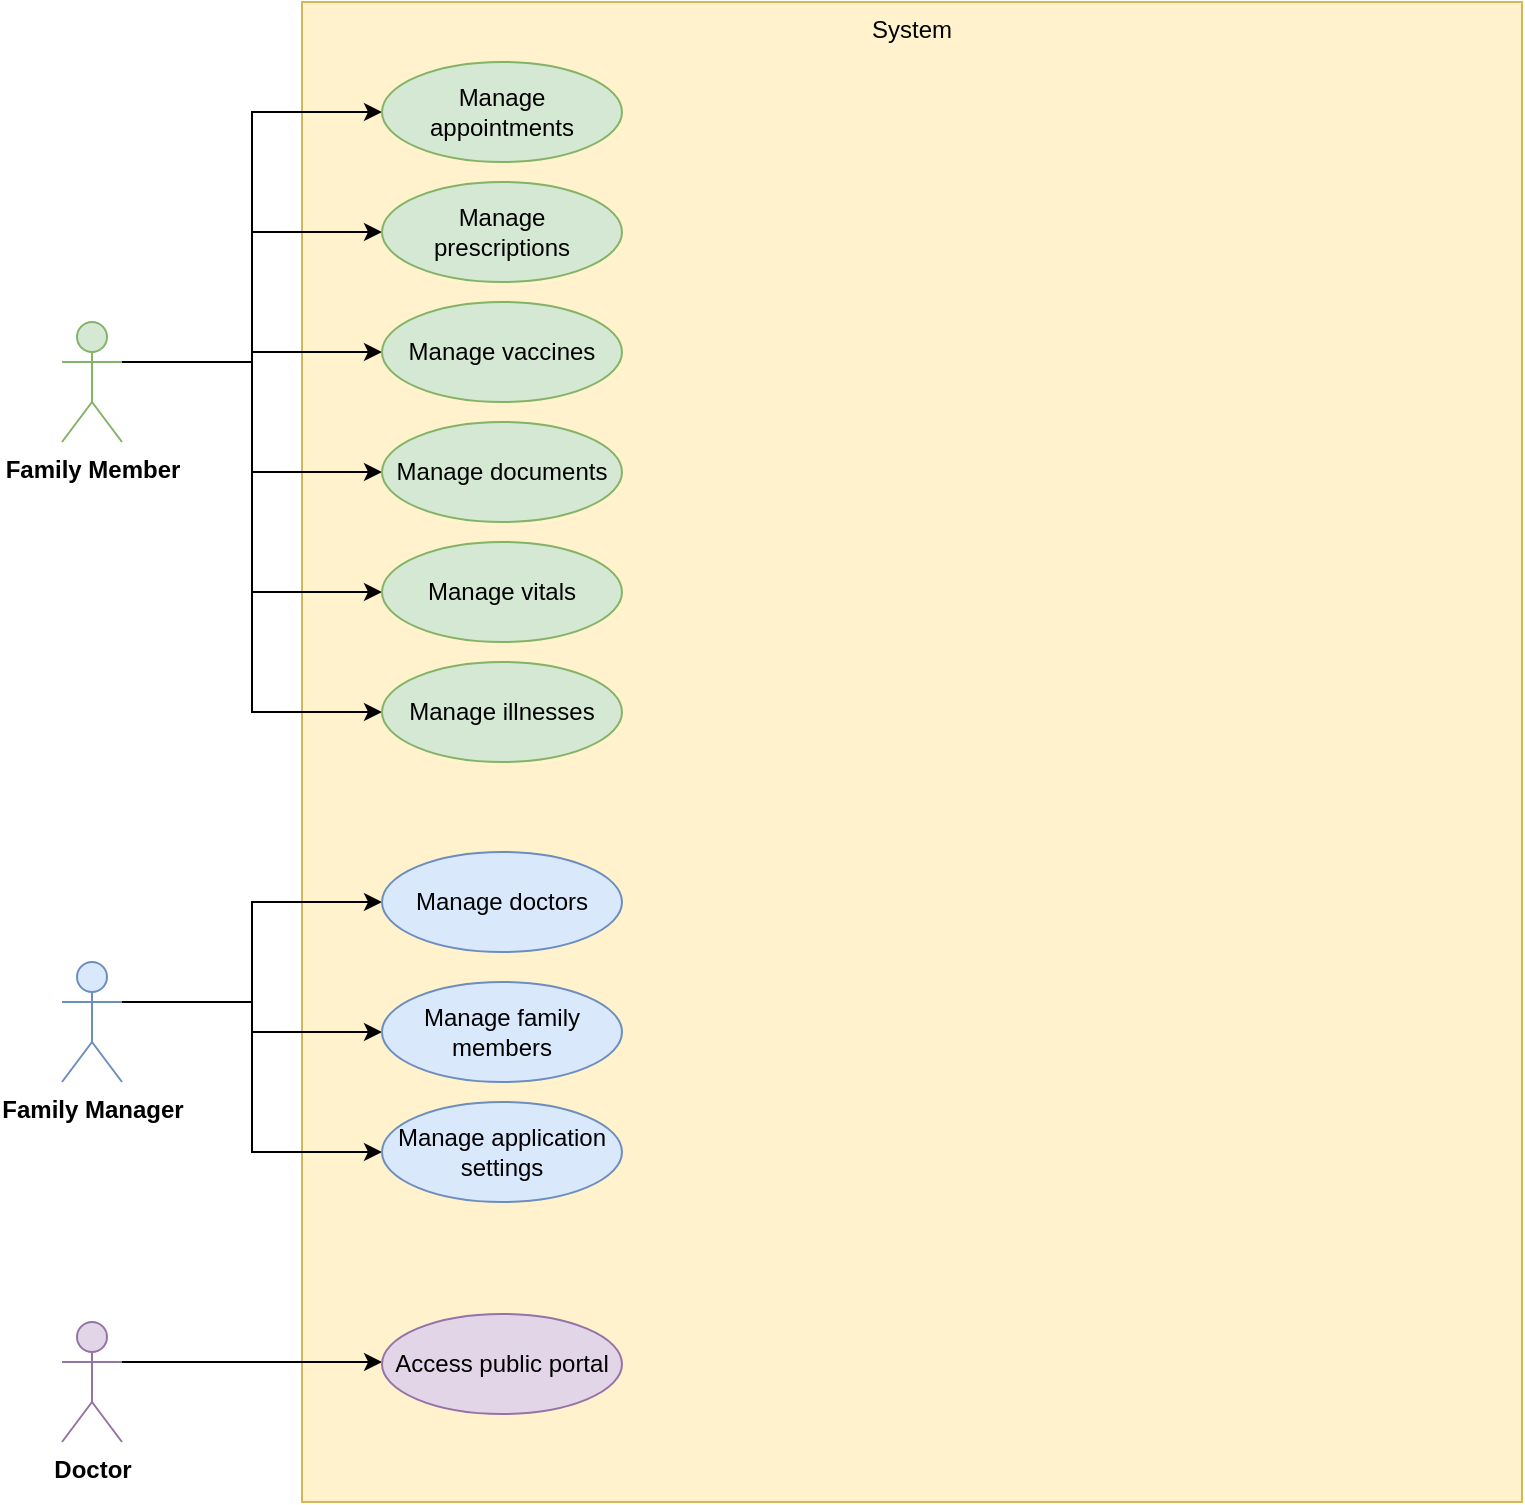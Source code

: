 <mxfile version="15.4.0" type="device"><diagram id="G4PQQ7f5Ag-ywucEycTS" name="Page-1"><mxGraphModel dx="946" dy="672" grid="1" gridSize="10" guides="1" tooltips="1" connect="1" arrows="1" fold="1" page="1" pageScale="1" pageWidth="827" pageHeight="1169" math="0" shadow="0"><root><mxCell id="0"/><mxCell id="1" parent="0"/><mxCell id="wnFJy_LpRoDZUGqJcz2y-1" value="System" style="rounded=0;whiteSpace=wrap;html=1;verticalAlign=top;fillColor=#fff2cc;strokeColor=#d6b656;" parent="1" vertex="1"><mxGeometry x="260" y="110" width="610" height="750" as="geometry"/></mxCell><mxCell id="pqKM_DmfTFukjopeJUue-10" style="edgeStyle=orthogonalEdgeStyle;rounded=0;orthogonalLoop=1;jettySize=auto;html=1;exitX=1;exitY=0.333;exitDx=0;exitDy=0;exitPerimeter=0;entryX=0;entryY=0.5;entryDx=0;entryDy=0;" edge="1" parent="1" source="wnFJy_LpRoDZUGqJcz2y-2" target="pqKM_DmfTFukjopeJUue-1"><mxGeometry relative="1" as="geometry"/></mxCell><mxCell id="pqKM_DmfTFukjopeJUue-11" style="edgeStyle=orthogonalEdgeStyle;rounded=0;orthogonalLoop=1;jettySize=auto;html=1;exitX=1;exitY=0.333;exitDx=0;exitDy=0;exitPerimeter=0;entryX=0;entryY=0.5;entryDx=0;entryDy=0;" edge="1" parent="1" source="wnFJy_LpRoDZUGqJcz2y-2" target="pqKM_DmfTFukjopeJUue-2"><mxGeometry relative="1" as="geometry"/></mxCell><mxCell id="pqKM_DmfTFukjopeJUue-12" style="edgeStyle=orthogonalEdgeStyle;rounded=0;orthogonalLoop=1;jettySize=auto;html=1;exitX=1;exitY=0.333;exitDx=0;exitDy=0;exitPerimeter=0;entryX=0;entryY=0.5;entryDx=0;entryDy=0;" edge="1" parent="1" source="wnFJy_LpRoDZUGqJcz2y-2" target="pqKM_DmfTFukjopeJUue-3"><mxGeometry relative="1" as="geometry"/></mxCell><mxCell id="wnFJy_LpRoDZUGqJcz2y-2" value="Family Manager" style="shape=umlActor;verticalLabelPosition=bottom;verticalAlign=top;html=1;outlineConnect=0;fillColor=#dae8fc;strokeColor=#6c8ebf;fontStyle=1" parent="1" vertex="1"><mxGeometry x="140" y="590" width="30" height="60" as="geometry"/></mxCell><mxCell id="pqKM_DmfTFukjopeJUue-4" style="edgeStyle=orthogonalEdgeStyle;rounded=0;orthogonalLoop=1;jettySize=auto;html=1;exitX=1;exitY=0.333;exitDx=0;exitDy=0;exitPerimeter=0;entryX=0;entryY=0.5;entryDx=0;entryDy=0;" edge="1" parent="1" source="wnFJy_LpRoDZUGqJcz2y-3" target="wnFJy_LpRoDZUGqJcz2y-7"><mxGeometry relative="1" as="geometry"/></mxCell><mxCell id="pqKM_DmfTFukjopeJUue-5" style="edgeStyle=orthogonalEdgeStyle;rounded=0;orthogonalLoop=1;jettySize=auto;html=1;exitX=1;exitY=0.333;exitDx=0;exitDy=0;exitPerimeter=0;entryX=0;entryY=0.5;entryDx=0;entryDy=0;" edge="1" parent="1" source="wnFJy_LpRoDZUGqJcz2y-3" target="wnFJy_LpRoDZUGqJcz2y-8"><mxGeometry relative="1" as="geometry"/></mxCell><mxCell id="pqKM_DmfTFukjopeJUue-6" style="edgeStyle=orthogonalEdgeStyle;rounded=0;orthogonalLoop=1;jettySize=auto;html=1;exitX=1;exitY=0.333;exitDx=0;exitDy=0;exitPerimeter=0;entryX=0;entryY=0.5;entryDx=0;entryDy=0;" edge="1" parent="1" source="wnFJy_LpRoDZUGqJcz2y-3" target="wnFJy_LpRoDZUGqJcz2y-9"><mxGeometry relative="1" as="geometry"/></mxCell><mxCell id="pqKM_DmfTFukjopeJUue-7" style="edgeStyle=orthogonalEdgeStyle;rounded=0;orthogonalLoop=1;jettySize=auto;html=1;exitX=1;exitY=0.333;exitDx=0;exitDy=0;exitPerimeter=0;" edge="1" parent="1" source="wnFJy_LpRoDZUGqJcz2y-3" target="wnFJy_LpRoDZUGqJcz2y-10"><mxGeometry relative="1" as="geometry"/></mxCell><mxCell id="pqKM_DmfTFukjopeJUue-8" style="edgeStyle=orthogonalEdgeStyle;rounded=0;orthogonalLoop=1;jettySize=auto;html=1;exitX=1;exitY=0.333;exitDx=0;exitDy=0;exitPerimeter=0;entryX=0;entryY=0.5;entryDx=0;entryDy=0;" edge="1" parent="1" source="wnFJy_LpRoDZUGqJcz2y-3" target="wnFJy_LpRoDZUGqJcz2y-12"><mxGeometry relative="1" as="geometry"/></mxCell><mxCell id="pqKM_DmfTFukjopeJUue-9" style="edgeStyle=orthogonalEdgeStyle;rounded=0;orthogonalLoop=1;jettySize=auto;html=1;exitX=1;exitY=0.333;exitDx=0;exitDy=0;exitPerimeter=0;entryX=0;entryY=0.5;entryDx=0;entryDy=0;" edge="1" parent="1" source="wnFJy_LpRoDZUGqJcz2y-3" target="wnFJy_LpRoDZUGqJcz2y-11"><mxGeometry relative="1" as="geometry"/></mxCell><mxCell id="wnFJy_LpRoDZUGqJcz2y-3" value="Family Member" style="shape=umlActor;verticalLabelPosition=bottom;verticalAlign=top;html=1;outlineConnect=0;fillColor=#d5e8d4;strokeColor=#82b366;fontStyle=1" parent="1" vertex="1"><mxGeometry x="140" y="270" width="30" height="60" as="geometry"/></mxCell><mxCell id="pqKM_DmfTFukjopeJUue-14" style="edgeStyle=orthogonalEdgeStyle;rounded=0;orthogonalLoop=1;jettySize=auto;html=1;exitX=1;exitY=0.333;exitDx=0;exitDy=0;exitPerimeter=0;" edge="1" parent="1" source="wnFJy_LpRoDZUGqJcz2y-4" target="pqKM_DmfTFukjopeJUue-13"><mxGeometry relative="1" as="geometry"><Array as="points"><mxPoint x="200" y="790"/><mxPoint x="200" y="790"/></Array></mxGeometry></mxCell><mxCell id="wnFJy_LpRoDZUGqJcz2y-4" value="Doctor" style="shape=umlActor;verticalLabelPosition=bottom;verticalAlign=top;html=1;outlineConnect=0;fillColor=#e1d5e7;strokeColor=#9673a6;fontStyle=1" parent="1" vertex="1"><mxGeometry x="140" y="770" width="30" height="60" as="geometry"/></mxCell><mxCell id="wnFJy_LpRoDZUGqJcz2y-7" value="Manage appointments" style="ellipse;whiteSpace=wrap;html=1;verticalAlign=middle;fillColor=#d5e8d4;strokeColor=#82b366;" parent="1" vertex="1"><mxGeometry x="300" y="140" width="120" height="50" as="geometry"/></mxCell><mxCell id="wnFJy_LpRoDZUGqJcz2y-8" value="Manage prescriptions" style="ellipse;whiteSpace=wrap;html=1;verticalAlign=middle;spacingLeft=2;spacingRight=2;fillColor=#d5e8d4;strokeColor=#82b366;" parent="1" vertex="1"><mxGeometry x="300" y="200" width="120" height="50" as="geometry"/></mxCell><mxCell id="wnFJy_LpRoDZUGqJcz2y-9" value="Manage vaccines" style="ellipse;whiteSpace=wrap;html=1;verticalAlign=middle;spacingLeft=2;spacingRight=2;fillColor=#d5e8d4;strokeColor=#82b366;" parent="1" vertex="1"><mxGeometry x="300" y="260" width="120" height="50" as="geometry"/></mxCell><mxCell id="wnFJy_LpRoDZUGqJcz2y-10" value="Manage documents" style="ellipse;whiteSpace=wrap;html=1;verticalAlign=middle;spacingLeft=2;spacingRight=2;fillColor=#d5e8d4;strokeColor=#82b366;" parent="1" vertex="1"><mxGeometry x="300" y="320" width="120" height="50" as="geometry"/></mxCell><mxCell id="wnFJy_LpRoDZUGqJcz2y-11" value="Manage illnesses" style="ellipse;whiteSpace=wrap;html=1;verticalAlign=middle;spacingLeft=2;spacingRight=2;fillColor=#d5e8d4;strokeColor=#82b366;" parent="1" vertex="1"><mxGeometry x="300" y="440" width="120" height="50" as="geometry"/></mxCell><mxCell id="wnFJy_LpRoDZUGqJcz2y-12" value="Manage vitals" style="ellipse;whiteSpace=wrap;html=1;verticalAlign=middle;spacingLeft=2;spacingRight=2;fillColor=#d5e8d4;strokeColor=#82b366;" parent="1" vertex="1"><mxGeometry x="300" y="380" width="120" height="50" as="geometry"/></mxCell><mxCell id="pqKM_DmfTFukjopeJUue-1" value="Manage doctors" style="ellipse;whiteSpace=wrap;html=1;verticalAlign=middle;spacingLeft=2;spacingRight=2;fillColor=#dae8fc;strokeColor=#6c8ebf;" vertex="1" parent="1"><mxGeometry x="300" y="535" width="120" height="50" as="geometry"/></mxCell><mxCell id="pqKM_DmfTFukjopeJUue-2" value="Manage family members" style="ellipse;whiteSpace=wrap;html=1;verticalAlign=middle;spacingLeft=2;spacingRight=2;fillColor=#dae8fc;strokeColor=#6c8ebf;" vertex="1" parent="1"><mxGeometry x="300" y="600" width="120" height="50" as="geometry"/></mxCell><mxCell id="pqKM_DmfTFukjopeJUue-3" value="Manage application settings" style="ellipse;whiteSpace=wrap;html=1;verticalAlign=middle;spacingLeft=4;spacingRight=4;fillColor=#dae8fc;strokeColor=#6c8ebf;" vertex="1" parent="1"><mxGeometry x="300" y="660" width="120" height="50" as="geometry"/></mxCell><mxCell id="pqKM_DmfTFukjopeJUue-13" value="Access public portal" style="ellipse;whiteSpace=wrap;html=1;verticalAlign=middle;spacingLeft=4;spacingRight=4;fillColor=#e1d5e7;strokeColor=#9673a6;" vertex="1" parent="1"><mxGeometry x="300" y="766" width="120" height="50" as="geometry"/></mxCell></root></mxGraphModel></diagram></mxfile>